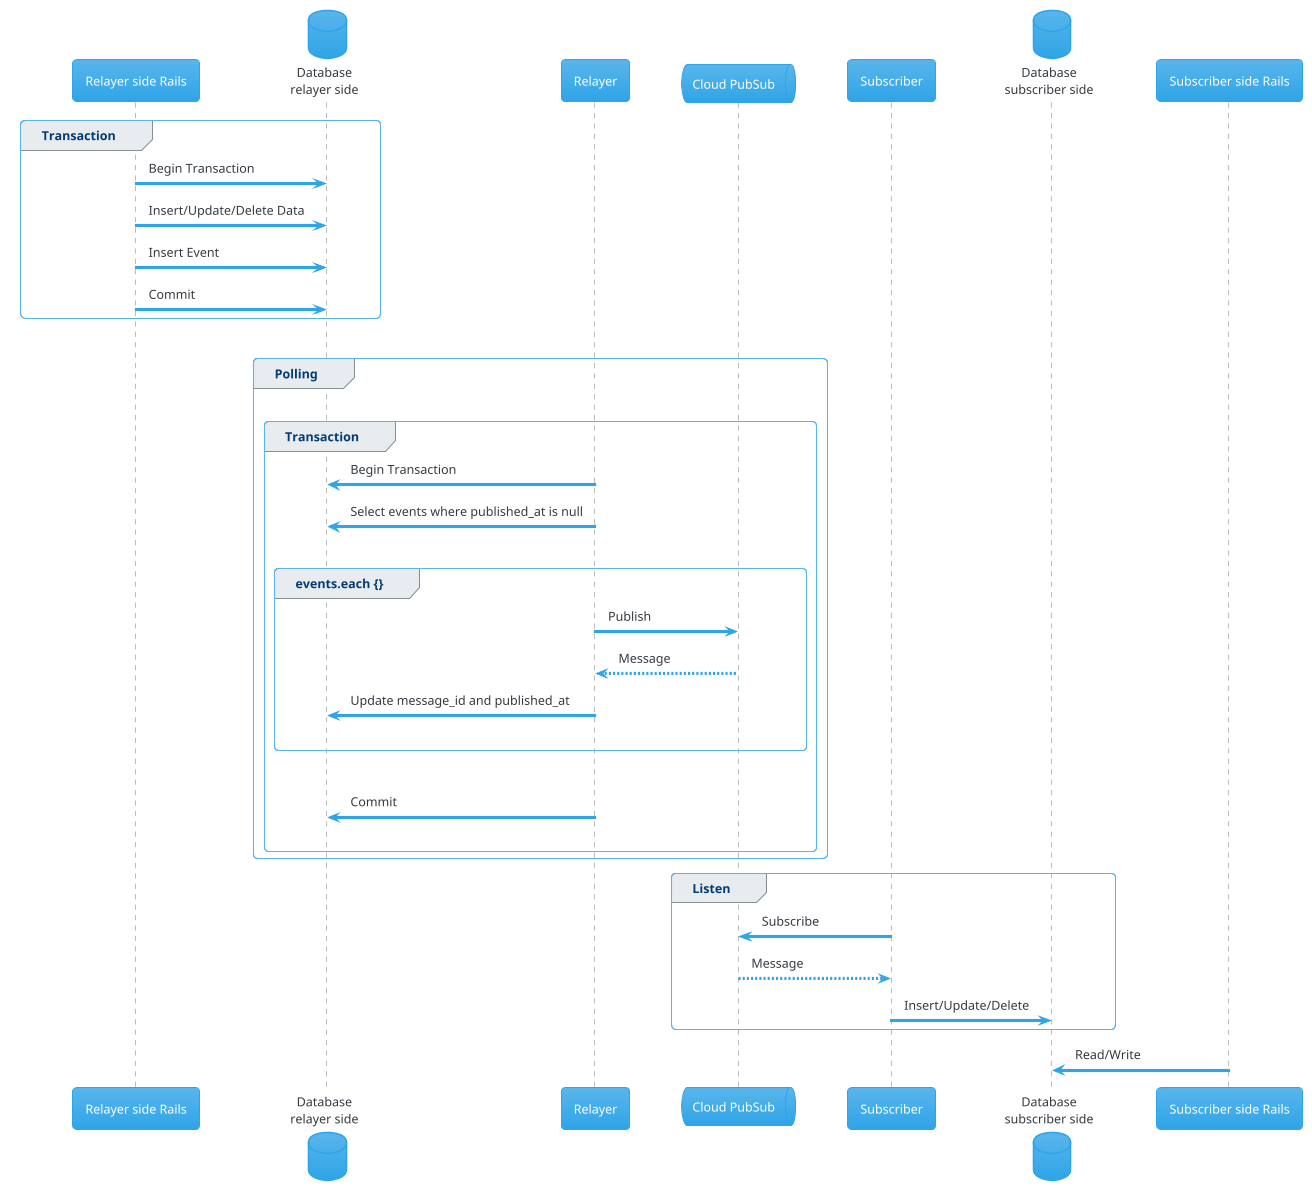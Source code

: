 @startuml
!theme cerulean


participant "Relayer side Rails" as RApp order 10
database "Database\nrelayer side" as RDB order 10
participant Relayer as Relayer order 20
queue "Cloud PubSub" as Queue order 30
participant Subscriber as Subscriber order 40
database "Database\nsubscriber side" as SDB order 50
participant "Subscriber side Rails" as SApp order 60

group Transaction
    RApp -> RDB: Begin Transaction
    RApp -> RDB: Insert/Update/Delete Data
    RApp -> RDB: Insert Event
    RApp -> RDB: Commit
end
|||
group Polling
|||
    group Transaction
        Relayer -> RDB: Begin Transaction
        Relayer -> RDB: Select events where published_at is null
|||
        group events.each {}
            Relayer -> Queue: Publish
            return Message

            Relayer -> RDB: Update message_id and published_at
|||
        end

|||
        Relayer -> RDB: Commit
|||
    end

end

group Listen
    Subscriber -> Queue: Subscribe
    return Message

    Subscriber -> SDB: Insert/Update/Delete
end

SApp -> SDB: Read/Write

@enduml
